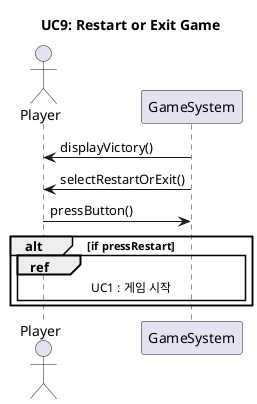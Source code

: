 @startuml

title: UC9: Restart or Exit Game

actor Player
participant GameSystem

GameSystem -> Player : displayVictory()
GameSystem -> Player : selectRestartOrExit()
Player -> GameSystem : pressButton()
alt if pressRestart
	ref over GameSystem , Player
		UC1 : 게임 시작
	end ref

end alt

@enduml
